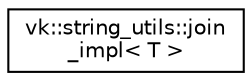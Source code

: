 digraph "Graphical Class Hierarchy"
{
 // LATEX_PDF_SIZE
  edge [fontname="Helvetica",fontsize="10",labelfontname="Helvetica",labelfontsize="10"];
  node [fontname="Helvetica",fontsize="10",shape=record];
  rankdir="LR";
  Node0 [label="vk::string_utils::join\l_impl\< T \>",height=0.2,width=0.4,color="black", fillcolor="white", style="filled",URL="$structvk_1_1string__utils_1_1join__impl.html",tooltip=" "];
}
